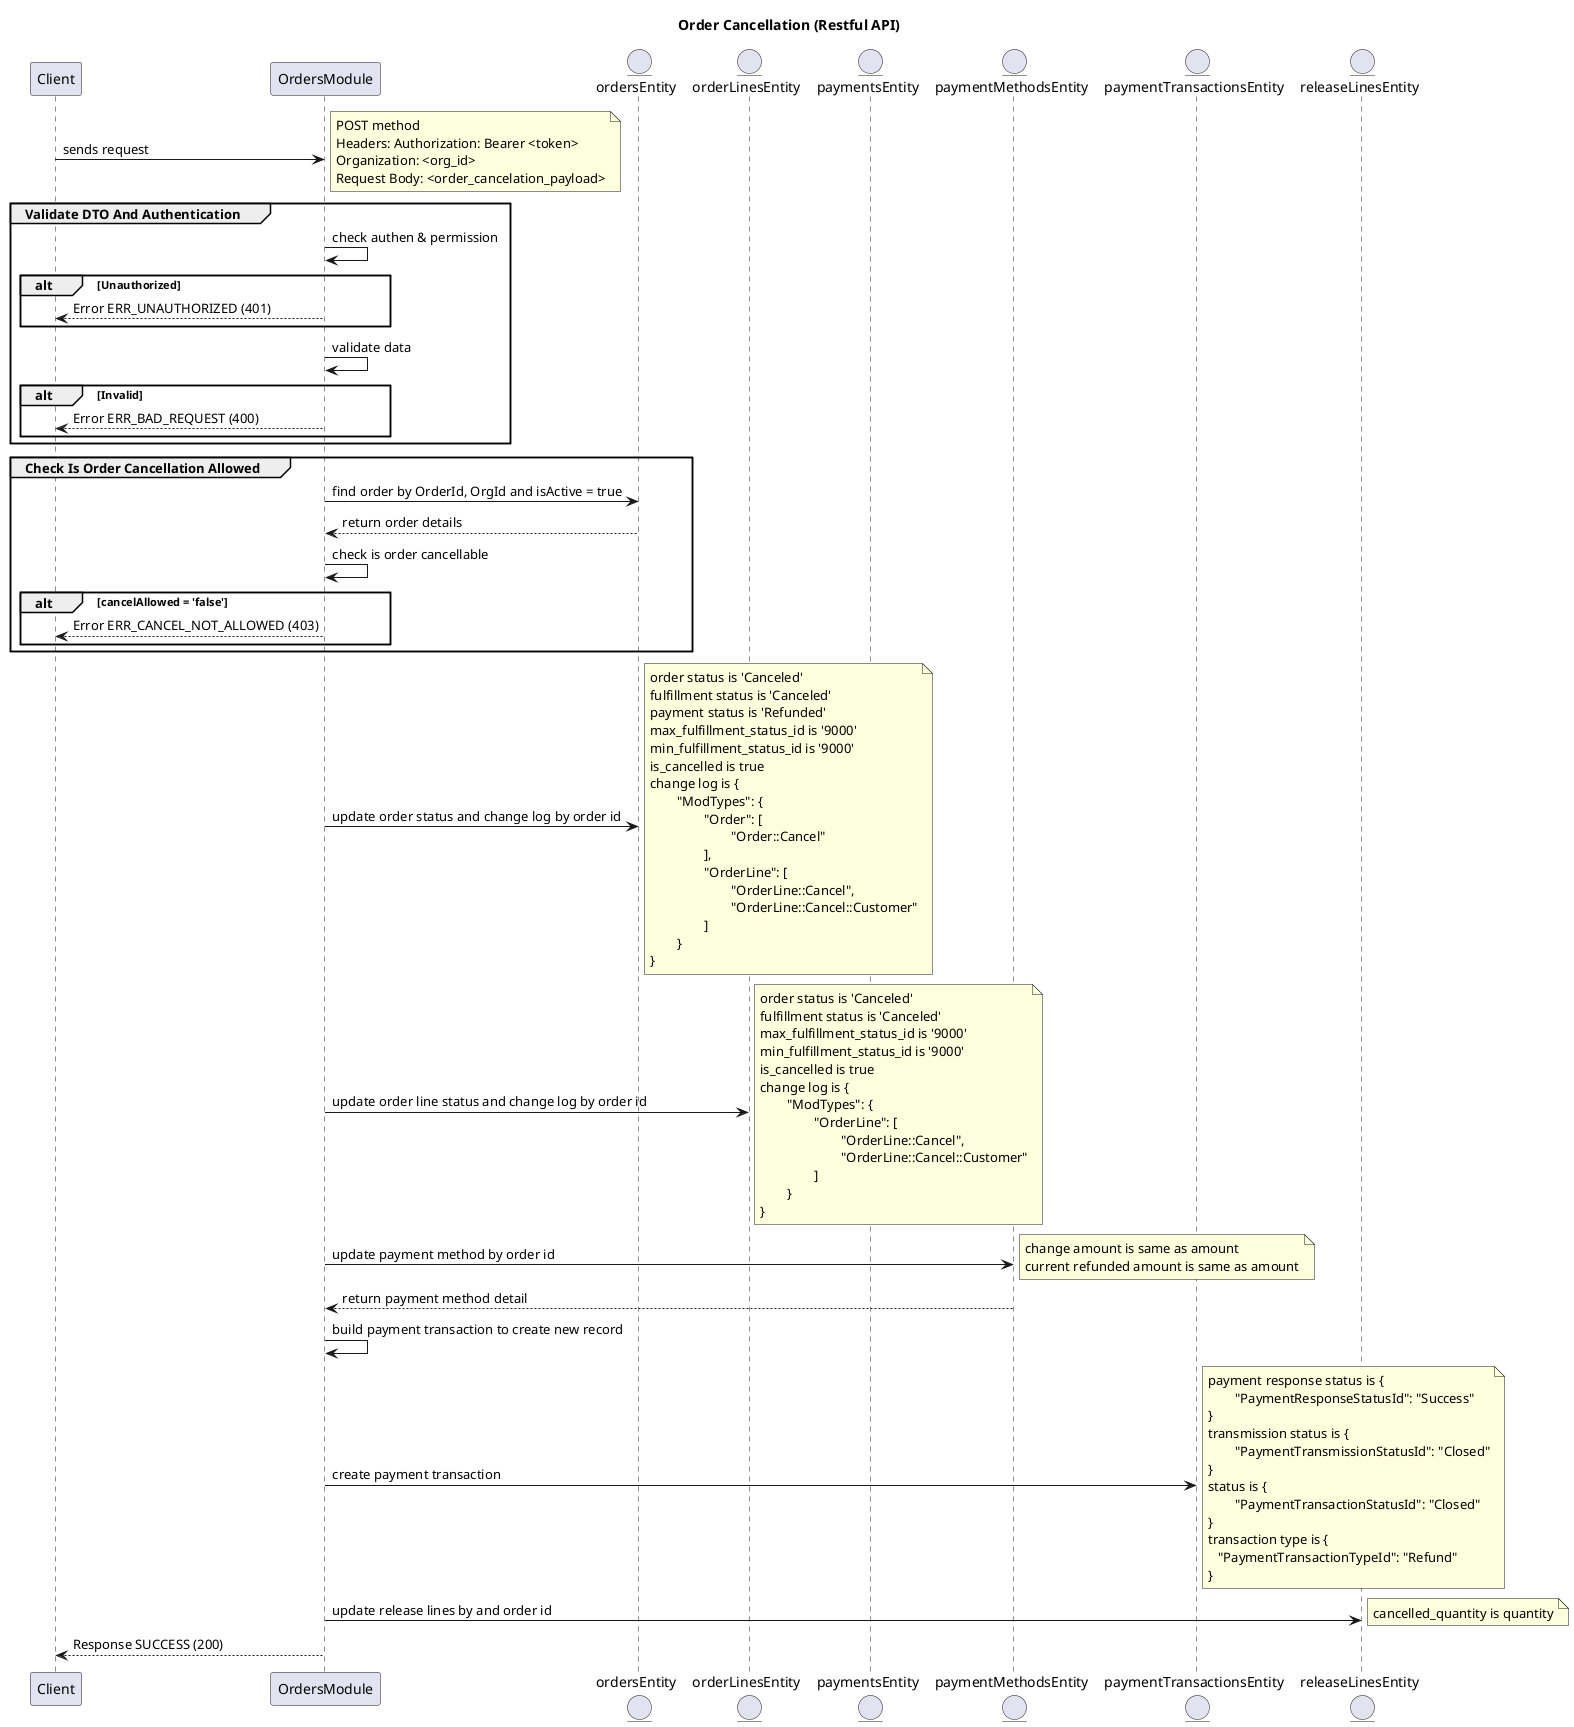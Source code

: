 @startuml

title Order Cancellation (Restful API)

participant Client
participant OrdersModule
entity ordersEntity
entity orderLinesEntity
entity paymentsEntity
entity paymentMethodsEntity
entity paymentTransactionsEntity
entity releaseLinesEntity

Client -> OrdersModule : sends request
note right
POST method
Headers: Authorization: Bearer <token>
Organization: <org_id>
Request Body: <order_cancelation_payload>
end note

group Validate DTO And Authentication
  OrdersModule -> OrdersModule : check authen & permission
  alt Unauthorized
    OrdersModule --> Client : Error ERR_UNAUTHORIZED (401)
  end
  OrdersModule -> OrdersModule : validate data
  alt Invalid
    OrdersModule --> Client : Error ERR_BAD_REQUEST (400)
  end
end

group Check Is Order Cancellation Allowed
	OrdersModule -> ordersEntity : find order by OrderId, OrgId and isActive = true
	ordersEntity --> OrdersModule : return order details
  OrdersModule -> OrdersModule : check is order cancellable

  alt cancelAllowed = 'false'
		OrdersModule --> Client : Error ERR_CANCEL_NOT_ALLOWED (403)
	end
end

OrdersModule -> ordersEntity : update order status and change log by order id
note right
	order status is 'Canceled'
	fulfillment status is 'Canceled'
	payment status is 'Refunded'
	max_fulfillment_status_id is '9000'
	min_fulfillment_status_id is '9000'
	is_cancelled is true
	change log is {
		"ModTypes": {
			"Order": [
				"Order::Cancel"
			],
			"OrderLine": [
				"OrderLine::Cancel",
				"OrderLine::Cancel::Customer"
			]
		}
	}
end note

OrdersModule -> orderLinesEntity : update order line status and change log by order id
note right
	order status is 'Canceled'
	fulfillment status is 'Canceled'
	max_fulfillment_status_id is '9000'
	min_fulfillment_status_id is '9000'
	is_cancelled is true
	change log is {
		"ModTypes": {
			"OrderLine": [
				"OrderLine::Cancel",
				"OrderLine::Cancel::Customer"
			]
		}
	}
end note

OrdersModule -> paymentMethodsEntity : update payment method by order id
note right
	change amount is same as amount
	current refunded amount is same as amount
end note
paymentMethodsEntity --> OrdersModule : return payment method detail
OrdersModule -> OrdersModule : build payment transaction to create new record
OrdersModule -> paymentTransactionsEntity : create payment transaction
note right
	payment response status is {
		"PaymentResponseStatusId": "Success"
	}
	transmission status is {
		"PaymentTransmissionStatusId": "Closed"
	}
	status is {
		"PaymentTransactionStatusId": "Closed"
	}
	transaction type is {
    "PaymentTransactionTypeId": "Refund"
	}
end note

OrdersModule -> releaseLinesEntity : update release lines by and order id
note right
	cancelled_quantity is quantity
end note

OrdersModule --> Client : Response SUCCESS (200)

@enduml